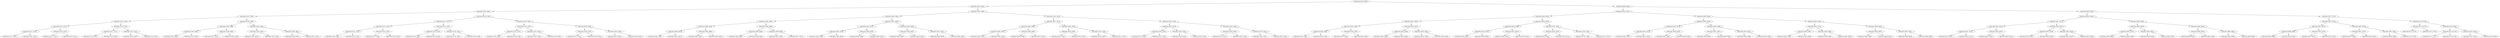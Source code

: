 digraph G{
30180430 [label="Node{data=[5434, 5434]}"]
30180430 -> 2123725018
2123725018 [label="Node{data=[4854, 4854]}"]
2123725018 -> 1612290523
1612290523 [label="Node{data=[2605, 2605]}"]
1612290523 -> 1956534019
1956534019 [label="Node{data=[2535, 2535]}"]
1956534019 -> 286610218
286610218 [label="Node{data=[2515, 2515]}"]
286610218 -> 1142143610
1142143610 [label="Node{data=[2511, 2511]}"]
1142143610 -> 1760048226
1760048226 [label="Node{data=[2472, 2472]}"]
1760048226 -> 1858617395
1858617395 [label="Node{data=[2147, 2147]}"]
1760048226 -> 1434440387
1434440387 [label="Node{data=[2507, 2507]}"]
1142143610 -> 216425084
216425084 [label="Node{data=[2513, 2513]}"]
216425084 -> 621026470
621026470 [label="Node{data=[2512, 2512]}"]
216425084 -> 157354477
157354477 [label="Node{data=[2514, 2514]}"]
286610218 -> 581123016
581123016 [label="Node{data=[2519, 2519]}"]
581123016 -> 501831778
501831778 [label="Node{data=[2517, 2517]}"]
501831778 -> 403543637
403543637 [label="Node{data=[2516, 2516]}"]
501831778 -> 430103256
430103256 [label="Node{data=[2518, 2518]}"]
581123016 -> 577032031
577032031 [label="Node{data=[2521, 2521]}"]
577032031 -> 1964615993
1964615993 [label="Node{data=[2520, 2520]}"]
577032031 -> 30549745
30549745 [label="Node{data=[2522, 2522]}"]
1956534019 -> 237586441
237586441 [label="Node{data=[2590, 2590]}"]
237586441 -> 171143332
171143332 [label="Node{data=[2586, 2586]}"]
171143332 -> 853233850
853233850 [label="Node{data=[2584, 2584]}"]
853233850 -> 581836222
581836222 [label="Node{data=[2583, 2583]}"]
853233850 -> 1711497442
1711497442 [label="Node{data=[2585, 2585]}"]
171143332 -> 2007272150
2007272150 [label="Node{data=[2588, 2588]}"]
2007272150 -> 521296408
521296408 [label="Node{data=[2587, 2587]}"]
2007272150 -> 1300490153
1300490153 [label="Node{data=[2589, 2589]}"]
237586441 -> 821729931
821729931 [label="Node{data=[2594, 2594]}"]
821729931 -> 1666929784
1666929784 [label="Node{data=[2592, 2592]}"]
1666929784 -> 1855193233
1855193233 [label="Node{data=[2591, 2591]}"]
1666929784 -> 1014504517
1014504517 [label="Node{data=[2593, 2593]}"]
821729931 -> 1488123779
1488123779 [label="Node{data=[2596, 2596]}"]
1488123779 -> 1643348089
1643348089 [label="Node{data=[2595, 2595]}"]
1488123779 -> 799904862
799904862 [label="Node{data=[2597, 2597]}"]
1612290523 -> 1405824986
1405824986 [label="Node{data=[4765, 4765]}"]
1405824986 -> 478856399
478856399 [label="Node{data=[4757, 4757]}"]
478856399 -> 1636269935
1636269935 [label="Node{data=[4753, 4753]}"]
1636269935 -> 575342693
575342693 [label="Node{data=[4751, 4751]}"]
575342693 -> 687097353
687097353 [label="Node{data=[3193, 3193]}"]
575342693 -> 1645368164
1645368164 [label="Node{data=[4752, 4752]}"]
1636269935 -> 951329870
951329870 [label="Node{data=[4755, 4755]}"]
951329870 -> 1120279325
1120279325 [label="Node{data=[4754, 4754]}"]
951329870 -> 1216923970
1216923970 [label="Node{data=[4756, 4756]}"]
478856399 -> 955333188
955333188 [label="Node{data=[4761, 4761]}"]
955333188 -> 561966912
561966912 [label="Node{data=[4759, 4759]}"]
561966912 -> 1402082945
1402082945 [label="Node{data=[4758, 4758]}"]
561966912 -> 1566443368
1566443368 [label="Node{data=[4760, 4760]}"]
955333188 -> 1816933789
1816933789 [label="Node{data=[4763, 4763]}"]
1816933789 -> 975098811
975098811 [label="Node{data=[4762, 4762]}"]
1816933789 -> 2046553191
2046553191 [label="Node{data=[4764, 4764]}"]
1405824986 -> 1412682103
1412682103 [label="Node{data=[4786, 4786]}"]
1412682103 -> 1507780273
1507780273 [label="Node{data=[4782, 4782]}"]
1507780273 -> 361850170
361850170 [label="Node{data=[4767, 4767]}"]
361850170 -> 858733371
858733371 [label="Node{data=[4766, 4766]}"]
361850170 -> 2036202560
2036202560 [label="Node{data=[4768, 4768]}"]
1507780273 -> 1461221044
1461221044 [label="Node{data=[4784, 4784]}"]
1461221044 -> 1237213656
1237213656 [label="Node{data=[4783, 4783]}"]
1461221044 -> 58879287
58879287 [label="Node{data=[4785, 4785]}"]
1412682103 -> 363540219
363540219 [label="Node{data=[4790, 4790]}"]
363540219 -> 17975084
17975084 [label="Node{data=[4788, 4788]}"]
17975084 -> 999835255
999835255 [label="Node{data=[4787, 4787]}"]
17975084 -> 727936998
727936998 [label="Node{data=[4789, 4789]}"]
363540219 -> 1735610503
1735610503 [label="Node{data=[4852, 4852]}"]
1735610503 -> 1951092834
1951092834 [label="Node{data=[4851, 4851]}"]
1735610503 -> 228133730
228133730 [label="Node{data=[4853, 4853]}"]
2123725018 -> 1026902376
1026902376 [label="Node{data=[4939, 4939]}"]
1026902376 -> 1077920033
1077920033 [label="Node{data=[4900, 4900]}"]
1077920033 -> 1859731716
1859731716 [label="Node{data=[4862, 4862]}"]
1859731716 -> 736007590
736007590 [label="Node{data=[4858, 4858]}"]
736007590 -> 1018689468
1018689468 [label="Node{data=[4856, 4856]}"]
1018689468 -> 37691330
37691330 [label="Node{data=[4855, 4855]}"]
1018689468 -> 642428896
642428896 [label="Node{data=[4857, 4857]}"]
736007590 -> 2036755754
2036755754 [label="Node{data=[4860, 4860]}"]
2036755754 -> 2054123437
2054123437 [label="Node{data=[4859, 4859]}"]
2036755754 -> 5553709
5553709 [label="Node{data=[4861, 4861]}"]
1859731716 -> 1938957416
1938957416 [label="Node{data=[4866, 4866]}"]
1938957416 -> 962005005
962005005 [label="Node{data=[4864, 4864]}"]
962005005 -> 952375949
952375949 [label="Node{data=[4863, 4863]}"]
962005005 -> 499416686
499416686 [label="Node{data=[4865, 4865]}"]
1938957416 -> 2132256986
2132256986 [label="Node{data=[4868, 4868]}"]
2132256986 -> 2122436693
2122436693 [label="Node{data=[4867, 4867]}"]
2132256986 -> 1711910266
1711910266 [label="Node{data=[4871, 4871]}"]
1077920033 -> 1476434139
1476434139 [label="Node{data=[4931, 4931]}"]
1476434139 -> 445889145
445889145 [label="Node{data=[4927, 4927]}"]
445889145 -> 1784730118
1784730118 [label="Node{data=[4925, 4925]}"]
1784730118 -> 1093255245
1093255245 [label="Node{data=[4924, 4924]}"]
1784730118 -> 498290419
498290419 [label="Node{data=[4926, 4926]}"]
445889145 -> 452230990
452230990 [label="Node{data=[4929, 4929]}"]
452230990 -> 1986555636
1986555636 [label="Node{data=[4928, 4928]}"]
452230990 -> 2035082204
2035082204 [label="Node{data=[4930, 4930]}"]
1476434139 -> 2114977488
2114977488 [label="Node{data=[4935, 4935]}"]
2114977488 -> 1203298384
1203298384 [label="Node{data=[4933, 4933]}"]
1203298384 -> 1922185629
1922185629 [label="Node{data=[4932, 4932]}"]
1203298384 -> 1826514448
1826514448 [label="Node{data=[4934, 4934]}"]
2114977488 -> 1839655973
1839655973 [label="Node{data=[4937, 4937]}"]
1839655973 -> 1838951329
1838951329 [label="Node{data=[4936, 4936]}"]
1839655973 -> 237087070
237087070 [label="Node{data=[4938, 4938]}"]
1026902376 -> 290500716
290500716 [label="Node{data=[5418, 5418]}"]
290500716 -> 1263382951
1263382951 [label="Node{data=[5017, 5017]}"]
1263382951 -> 1191201356
1191201356 [label="Node{data=[4955, 4955]}"]
1191201356 -> 1156083883
1156083883 [label="Node{data=[4953, 4953]}"]
1156083883 -> 1353673610
1353673610 [label="Node{data=[4952, 4952]}"]
1156083883 -> 1992894641
1992894641 [label="Node{data=[4954, 4954]}"]
1191201356 -> 870206990
870206990 [label="Node{data=[4988, 4988]}"]
870206990 -> 875830774
875830774 [label="Node{data=[4985, 4985]}"]
870206990 -> 535614401
535614401 [label="Node{data=[5012, 5012]}"]
1263382951 -> 551549997
551549997 [label="Node{data=[5084, 5084]}"]
551549997 -> 1630566406
1630566406 [label="Node{data=[5046, 5046]}"]
1630566406 -> 1971262075
1971262075 [label="Node{data=[5031, 5031]}"]
1630566406 -> 208975310
208975310 [label="Node{data=[5070, 5070]}"]
551549997 -> 1393893113
1393893113 [label="Node{data=[5416, 5416]}"]
1393893113 -> 830975189
830975189 [label="Node{data=[5403, 5403]}"]
1393893113 -> 1021742164
1021742164 [label="Node{data=[5417, 5417]}"]
290500716 -> 362120387
362120387 [label="Node{data=[5426, 5426]}"]
362120387 -> 1854714462
1854714462 [label="Node{data=[5422, 5422]}"]
1854714462 -> 1650543198
1650543198 [label="Node{data=[5420, 5420]}"]
1650543198 -> 1785593450
1785593450 [label="Node{data=[5419, 5419]}"]
1650543198 -> 1399315576
1399315576 [label="Node{data=[5421, 5421]}"]
1854714462 -> 1492294152
1492294152 [label="Node{data=[5424, 5424]}"]
1492294152 -> 807999730
807999730 [label="Node{data=[5423, 5423]}"]
1492294152 -> 900873779
900873779 [label="Node{data=[5425, 5425]}"]
362120387 -> 1490792673
1490792673 [label="Node{data=[5430, 5430]}"]
1490792673 -> 339034920
339034920 [label="Node{data=[5428, 5428]}"]
339034920 -> 1814247380
1814247380 [label="Node{data=[5427, 5427]}"]
339034920 -> 1212473285
1212473285 [label="Node{data=[5429, 5429]}"]
1490792673 -> 1302147732
1302147732 [label="Node{data=[5432, 5432]}"]
1302147732 -> 1938752524
1938752524 [label="Node{data=[5431, 5431]}"]
1302147732 -> 107417662
107417662 [label="Node{data=[5433, 5433]}"]
30180430 -> 1756581312
1756581312 [label="Node{data=[8609, 8609]}"]
1756581312 -> 1285475280
1285475280 [label="Node{data=[8315, 8315]}"]
1285475280 -> 1203378475
1203378475 [label="Node{data=[6345, 6345]}"]
1203378475 -> 2044860162
2044860162 [label="Node{data=[5881, 5881]}"]
2044860162 -> 189634739
189634739 [label="Node{data=[5482, 5482]}"]
189634739 -> 834077249
834077249 [label="Node{data=[5465, 5465]}"]
834077249 -> 642983453
642983453 [label="Node{data=[5435, 5435]}"]
834077249 -> 1340112850
1340112850 [label="Node{data=[5479, 5479]}"]
189634739 -> 680521373
680521373 [label="Node{data=[5795, 5795]}"]
680521373 -> 555959495
555959495 [label="Node{data=[5769, 5769]}"]
680521373 -> 520088880
520088880 [label="Node{data=[5854, 5854]}"]
2044860162 -> 1378684882
1378684882 [label="Node{data=[6341, 6341]}"]
1378684882 -> 92403724
92403724 [label="Node{data=[6284, 6284]}"]
92403724 -> 1052737799
1052737799 [label="Node{data=[5982, 5982]}"]
92403724 -> 1598586253
1598586253 [label="Node{data=[6340, 6340]}"]
1378684882 -> 1696709161
1696709161 [label="Node{data=[6343, 6343]}"]
1696709161 -> 1869246233
1869246233 [label="Node{data=[6342, 6342]}"]
1696709161 -> 757034058
757034058 [label="Node{data=[6344, 6344]}"]
1203378475 -> 833079409
833079409 [label="Node{data=[6353, 6353]}"]
833079409 -> 1497357470
1497357470 [label="Node{data=[6349, 6349]}"]
1497357470 -> 1695642119
1695642119 [label="Node{data=[6347, 6347]}"]
1695642119 -> 859451347
859451347 [label="Node{data=[6346, 6346]}"]
1695642119 -> 1011981701
1011981701 [label="Node{data=[6348, 6348]}"]
1497357470 -> 464350653
464350653 [label="Node{data=[6351, 6351]}"]
464350653 -> 1967302021
1967302021 [label="Node{data=[6350, 6350]}"]
464350653 -> 392452169
392452169 [label="Node{data=[6352, 6352]}"]
833079409 -> 661213845
661213845 [label="Node{data=[7052, 7052]}"]
661213845 -> 1473839936
1473839936 [label="Node{data=[6355, 6355]}"]
1473839936 -> 936901299
936901299 [label="Node{data=[6354, 6354]}"]
1473839936 -> 38033936
38033936 [label="Node{data=[6373, 6373]}"]
661213845 -> 1867795767
1867795767 [label="Node{data=[7853, 7853]}"]
1867795767 -> 1887994014
1887994014 [label="Node{data=[7318, 7318]}"]
1867795767 -> 2021846622
2021846622 [label="Node{data=[8217, 8217]}"]
1285475280 -> 1488367492
1488367492 [label="Node{data=[8593, 8593]}"]
1488367492 -> 356940880
356940880 [label="Node{data=[8585, 8585]}"]
356940880 -> 570327574
570327574 [label="Node{data=[8537, 8537]}"]
570327574 -> 1315006569
1315006569 [label="Node{data=[8510, 8510]}"]
1315006569 -> 600188078
600188078 [label="Node{data=[8497, 8497]}"]
1315006569 -> 88373370
88373370 [label="Node{data=[8524, 8524]}"]
570327574 -> 1350542582
1350542582 [label="Node{data=[8583, 8583]}"]
1350542582 -> 353942704
353942704 [label="Node{data=[8582, 8582]}"]
1350542582 -> 132717033
132717033 [label="Node{data=[8584, 8584]}"]
356940880 -> 558376646
558376646 [label="Node{data=[8589, 8589]}"]
558376646 -> 205356557
205356557 [label="Node{data=[8587, 8587]}"]
205356557 -> 1552985606
1552985606 [label="Node{data=[8586, 8586]}"]
205356557 -> 326746668
326746668 [label="Node{data=[8588, 8588]}"]
558376646 -> 1944561811
1944561811 [label="Node{data=[8591, 8591]}"]
1944561811 -> 340618740
340618740 [label="Node{data=[8590, 8590]}"]
1944561811 -> 1307836901
1307836901 [label="Node{data=[8592, 8592]}"]
1488367492 -> 272749269
272749269 [label="Node{data=[8601, 8601]}"]
272749269 -> 1579959166
1579959166 [label="Node{data=[8597, 8597]}"]
1579959166 -> 569489282
569489282 [label="Node{data=[8595, 8595]}"]
569489282 -> 1281843568
1281843568 [label="Node{data=[8594, 8594]}"]
569489282 -> 1387185491
1387185491 [label="Node{data=[8596, 8596]}"]
1579959166 -> 1847937995
1847937995 [label="Node{data=[8599, 8599]}"]
1847937995 -> 1120189482
1120189482 [label="Node{data=[8598, 8598]}"]
1847937995 -> 903821795
903821795 [label="Node{data=[8600, 8600]}"]
272749269 -> 293594710
293594710 [label="Node{data=[8605, 8605]}"]
293594710 -> 1438682273
1438682273 [label="Node{data=[8603, 8603]}"]
1438682273 -> 847405023
847405023 [label="Node{data=[8602, 8602]}"]
1438682273 -> 2120120397
2120120397 [label="Node{data=[8604, 8604]}"]
293594710 -> 285043846
285043846 [label="Node{data=[8607, 8607]}"]
285043846 -> 1099521980
1099521980 [label="Node{data=[8606, 8606]}"]
285043846 -> 1632996597
1632996597 [label="Node{data=[8608, 8608]}"]
1756581312 -> 1816403074
1816403074 [label="Node{data=[8667, 8667]}"]
1816403074 -> 396809424
396809424 [label="Node{data=[8625, 8625]}"]
396809424 -> 483990823
483990823 [label="Node{data=[8617, 8617]}"]
483990823 -> 1369835629
1369835629 [label="Node{data=[8613, 8613]}"]
1369835629 -> 491433687
491433687 [label="Node{data=[8611, 8611]}"]
491433687 -> 1013709306
1013709306 [label="Node{data=[8610, 8610]}"]
491433687 -> 1754262389
1754262389 [label="Node{data=[8612, 8612]}"]
1369835629 -> 151745385
151745385 [label="Node{data=[8615, 8615]}"]
151745385 -> 1098860681
1098860681 [label="Node{data=[8614, 8614]}"]
151745385 -> 582540661
582540661 [label="Node{data=[8616, 8616]}"]
483990823 -> 905666068
905666068 [label="Node{data=[8621, 8621]}"]
905666068 -> 1740239865
1740239865 [label="Node{data=[8619, 8619]}"]
1740239865 -> 1555682439
1555682439 [label="Node{data=[8618, 8618]}"]
1740239865 -> 948889872
948889872 [label="Node{data=[8620, 8620]}"]
905666068 -> 1466567659
1466567659 [label="Node{data=[8623, 8623]}"]
1466567659 -> 2137267396
2137267396 [label="Node{data=[8622, 8622]}"]
1466567659 -> 1835786819
1835786819 [label="Node{data=[8624, 8624]}"]
396809424 -> 576864407
576864407 [label="Node{data=[8633, 8633]}"]
576864407 -> 626012771
626012771 [label="Node{data=[8629, 8629]}"]
626012771 -> 2056099889
2056099889 [label="Node{data=[8627, 8627]}"]
2056099889 -> 1220936921
1220936921 [label="Node{data=[8626, 8626]}"]
2056099889 -> 2014348206
2014348206 [label="Node{data=[8628, 8628]}"]
626012771 -> 1559717349
1559717349 [label="Node{data=[8631, 8631]}"]
1559717349 -> 1244475994
1244475994 [label="Node{data=[8630, 8630]}"]
1559717349 -> 842336010
842336010 [label="Node{data=[8632, 8632]}"]
576864407 -> 1321533201
1321533201 [label="Node{data=[8663, 8663]}"]
1321533201 -> 704344929
704344929 [label="Node{data=[8635, 8635]}"]
704344929 -> 182922214
182922214 [label="Node{data=[8634, 8634]}"]
704344929 -> 275800295
275800295 [label="Node{data=[8640, 8640]}"]
1321533201 -> 2040867215
2040867215 [label="Node{data=[8665, 8665]}"]
2040867215 -> 188165537
188165537 [label="Node{data=[8664, 8664]}"]
2040867215 -> 943492922
943492922 [label="Node{data=[8666, 8666]}"]
1816403074 -> 735623042
735623042 [label="Node{data=[8772, 8772]}"]
735623042 -> 2078345767
2078345767 [label="Node{data=[8675, 8675]}"]
2078345767 -> 1225353951
1225353951 [label="Node{data=[8671, 8671]}"]
1225353951 -> 353401243
353401243 [label="Node{data=[8669, 8669]}"]
353401243 -> 2073737244
2073737244 [label="Node{data=[8668, 8668]}"]
353401243 -> 148448634
148448634 [label="Node{data=[8670, 8670]}"]
1225353951 -> 176482604
176482604 [label="Node{data=[8673, 8673]}"]
176482604 -> 483300678
483300678 [label="Node{data=[8672, 8672]}"]
176482604 -> 851084443
851084443 [label="Node{data=[8674, 8674]}"]
2078345767 -> 1938396483
1938396483 [label="Node{data=[8679, 8679]}"]
1938396483 -> 1583996823
1583996823 [label="Node{data=[8677, 8677]}"]
1583996823 -> 920982969
920982969 [label="Node{data=[8676, 8676]}"]
1583996823 -> 1344127394
1344127394 [label="Node{data=[8678, 8678]}"]
1938396483 -> 1862366575
1862366575 [label="Node{data=[8681, 8681]}"]
1862366575 -> 2139396735
2139396735 [label="Node{data=[8680, 8680]}"]
1862366575 -> 1632768235
1632768235 [label="Node{data=[8720, 8720]}"]
735623042 -> 1602018738
1602018738 [label="Node{data=[8776, 8776]}"]
1602018738 -> 993161535
993161535 [label="Node{data=[8774, 8774]}"]
993161535 -> 1623085892
1623085892 [label="Node{data=[8773, 8773]}"]
993161535 -> 295355120
295355120 [label="Node{data=[8775, 8775]}"]
1602018738 -> 682757180
682757180 [label="Node{data=[8780, 8780]}"]
682757180 -> 2177948
2177948 [label="Node{data=[8778, 8778]}"]
2177948 -> 311913647
311913647 [label="Node{data=[8777, 8777]}"]
2177948 -> 1432203599
1432203599 [label="Node{data=[8779, 8779]}"]
682757180 -> 1832293428
1832293428 [label="Node{data=[8782, 8782]}"]
1832293428 -> 1690484693
1690484693 [label="Node{data=[8781, 8781]}"]
1832293428 -> 1293506038
1293506038 [label="Node{data=[8783, 8783]}"]
}